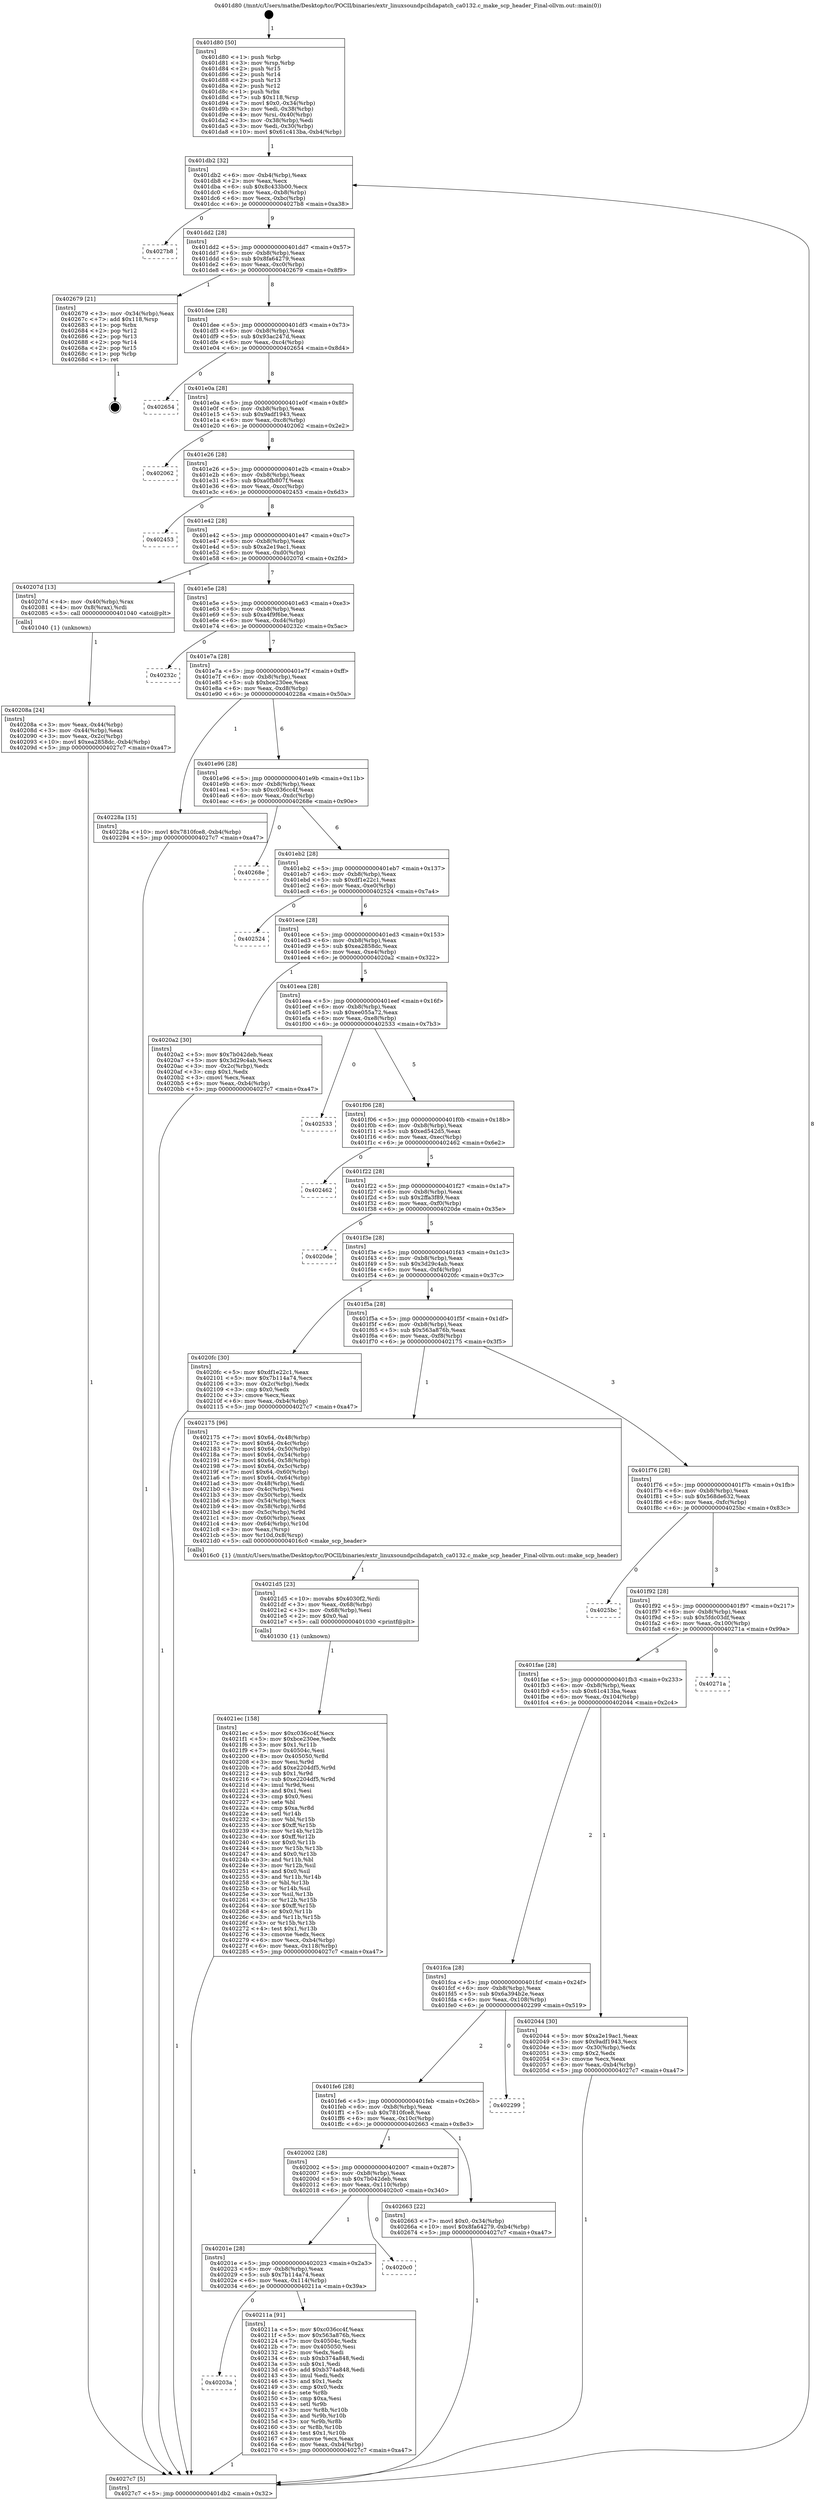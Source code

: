 digraph "0x401d80" {
  label = "0x401d80 (/mnt/c/Users/mathe/Desktop/tcc/POCII/binaries/extr_linuxsoundpcihdapatch_ca0132.c_make_scp_header_Final-ollvm.out::main(0))"
  labelloc = "t"
  node[shape=record]

  Entry [label="",width=0.3,height=0.3,shape=circle,fillcolor=black,style=filled]
  "0x401db2" [label="{
     0x401db2 [32]\l
     | [instrs]\l
     &nbsp;&nbsp;0x401db2 \<+6\>: mov -0xb4(%rbp),%eax\l
     &nbsp;&nbsp;0x401db8 \<+2\>: mov %eax,%ecx\l
     &nbsp;&nbsp;0x401dba \<+6\>: sub $0x8c433b00,%ecx\l
     &nbsp;&nbsp;0x401dc0 \<+6\>: mov %eax,-0xb8(%rbp)\l
     &nbsp;&nbsp;0x401dc6 \<+6\>: mov %ecx,-0xbc(%rbp)\l
     &nbsp;&nbsp;0x401dcc \<+6\>: je 00000000004027b8 \<main+0xa38\>\l
  }"]
  "0x4027b8" [label="{
     0x4027b8\l
  }", style=dashed]
  "0x401dd2" [label="{
     0x401dd2 [28]\l
     | [instrs]\l
     &nbsp;&nbsp;0x401dd2 \<+5\>: jmp 0000000000401dd7 \<main+0x57\>\l
     &nbsp;&nbsp;0x401dd7 \<+6\>: mov -0xb8(%rbp),%eax\l
     &nbsp;&nbsp;0x401ddd \<+5\>: sub $0x8fa64279,%eax\l
     &nbsp;&nbsp;0x401de2 \<+6\>: mov %eax,-0xc0(%rbp)\l
     &nbsp;&nbsp;0x401de8 \<+6\>: je 0000000000402679 \<main+0x8f9\>\l
  }"]
  Exit [label="",width=0.3,height=0.3,shape=circle,fillcolor=black,style=filled,peripheries=2]
  "0x402679" [label="{
     0x402679 [21]\l
     | [instrs]\l
     &nbsp;&nbsp;0x402679 \<+3\>: mov -0x34(%rbp),%eax\l
     &nbsp;&nbsp;0x40267c \<+7\>: add $0x118,%rsp\l
     &nbsp;&nbsp;0x402683 \<+1\>: pop %rbx\l
     &nbsp;&nbsp;0x402684 \<+2\>: pop %r12\l
     &nbsp;&nbsp;0x402686 \<+2\>: pop %r13\l
     &nbsp;&nbsp;0x402688 \<+2\>: pop %r14\l
     &nbsp;&nbsp;0x40268a \<+2\>: pop %r15\l
     &nbsp;&nbsp;0x40268c \<+1\>: pop %rbp\l
     &nbsp;&nbsp;0x40268d \<+1\>: ret\l
  }"]
  "0x401dee" [label="{
     0x401dee [28]\l
     | [instrs]\l
     &nbsp;&nbsp;0x401dee \<+5\>: jmp 0000000000401df3 \<main+0x73\>\l
     &nbsp;&nbsp;0x401df3 \<+6\>: mov -0xb8(%rbp),%eax\l
     &nbsp;&nbsp;0x401df9 \<+5\>: sub $0x93ac247d,%eax\l
     &nbsp;&nbsp;0x401dfe \<+6\>: mov %eax,-0xc4(%rbp)\l
     &nbsp;&nbsp;0x401e04 \<+6\>: je 0000000000402654 \<main+0x8d4\>\l
  }"]
  "0x4021ec" [label="{
     0x4021ec [158]\l
     | [instrs]\l
     &nbsp;&nbsp;0x4021ec \<+5\>: mov $0xc036cc4f,%ecx\l
     &nbsp;&nbsp;0x4021f1 \<+5\>: mov $0xbce230ee,%edx\l
     &nbsp;&nbsp;0x4021f6 \<+3\>: mov $0x1,%r11b\l
     &nbsp;&nbsp;0x4021f9 \<+7\>: mov 0x40504c,%esi\l
     &nbsp;&nbsp;0x402200 \<+8\>: mov 0x405050,%r8d\l
     &nbsp;&nbsp;0x402208 \<+3\>: mov %esi,%r9d\l
     &nbsp;&nbsp;0x40220b \<+7\>: add $0xe2204df5,%r9d\l
     &nbsp;&nbsp;0x402212 \<+4\>: sub $0x1,%r9d\l
     &nbsp;&nbsp;0x402216 \<+7\>: sub $0xe2204df5,%r9d\l
     &nbsp;&nbsp;0x40221d \<+4\>: imul %r9d,%esi\l
     &nbsp;&nbsp;0x402221 \<+3\>: and $0x1,%esi\l
     &nbsp;&nbsp;0x402224 \<+3\>: cmp $0x0,%esi\l
     &nbsp;&nbsp;0x402227 \<+3\>: sete %bl\l
     &nbsp;&nbsp;0x40222a \<+4\>: cmp $0xa,%r8d\l
     &nbsp;&nbsp;0x40222e \<+4\>: setl %r14b\l
     &nbsp;&nbsp;0x402232 \<+3\>: mov %bl,%r15b\l
     &nbsp;&nbsp;0x402235 \<+4\>: xor $0xff,%r15b\l
     &nbsp;&nbsp;0x402239 \<+3\>: mov %r14b,%r12b\l
     &nbsp;&nbsp;0x40223c \<+4\>: xor $0xff,%r12b\l
     &nbsp;&nbsp;0x402240 \<+4\>: xor $0x0,%r11b\l
     &nbsp;&nbsp;0x402244 \<+3\>: mov %r15b,%r13b\l
     &nbsp;&nbsp;0x402247 \<+4\>: and $0x0,%r13b\l
     &nbsp;&nbsp;0x40224b \<+3\>: and %r11b,%bl\l
     &nbsp;&nbsp;0x40224e \<+3\>: mov %r12b,%sil\l
     &nbsp;&nbsp;0x402251 \<+4\>: and $0x0,%sil\l
     &nbsp;&nbsp;0x402255 \<+3\>: and %r11b,%r14b\l
     &nbsp;&nbsp;0x402258 \<+3\>: or %bl,%r13b\l
     &nbsp;&nbsp;0x40225b \<+3\>: or %r14b,%sil\l
     &nbsp;&nbsp;0x40225e \<+3\>: xor %sil,%r13b\l
     &nbsp;&nbsp;0x402261 \<+3\>: or %r12b,%r15b\l
     &nbsp;&nbsp;0x402264 \<+4\>: xor $0xff,%r15b\l
     &nbsp;&nbsp;0x402268 \<+4\>: or $0x0,%r11b\l
     &nbsp;&nbsp;0x40226c \<+3\>: and %r11b,%r15b\l
     &nbsp;&nbsp;0x40226f \<+3\>: or %r15b,%r13b\l
     &nbsp;&nbsp;0x402272 \<+4\>: test $0x1,%r13b\l
     &nbsp;&nbsp;0x402276 \<+3\>: cmovne %edx,%ecx\l
     &nbsp;&nbsp;0x402279 \<+6\>: mov %ecx,-0xb4(%rbp)\l
     &nbsp;&nbsp;0x40227f \<+6\>: mov %eax,-0x118(%rbp)\l
     &nbsp;&nbsp;0x402285 \<+5\>: jmp 00000000004027c7 \<main+0xa47\>\l
  }"]
  "0x402654" [label="{
     0x402654\l
  }", style=dashed]
  "0x401e0a" [label="{
     0x401e0a [28]\l
     | [instrs]\l
     &nbsp;&nbsp;0x401e0a \<+5\>: jmp 0000000000401e0f \<main+0x8f\>\l
     &nbsp;&nbsp;0x401e0f \<+6\>: mov -0xb8(%rbp),%eax\l
     &nbsp;&nbsp;0x401e15 \<+5\>: sub $0x9adf1943,%eax\l
     &nbsp;&nbsp;0x401e1a \<+6\>: mov %eax,-0xc8(%rbp)\l
     &nbsp;&nbsp;0x401e20 \<+6\>: je 0000000000402062 \<main+0x2e2\>\l
  }"]
  "0x4021d5" [label="{
     0x4021d5 [23]\l
     | [instrs]\l
     &nbsp;&nbsp;0x4021d5 \<+10\>: movabs $0x4030f2,%rdi\l
     &nbsp;&nbsp;0x4021df \<+3\>: mov %eax,-0x68(%rbp)\l
     &nbsp;&nbsp;0x4021e2 \<+3\>: mov -0x68(%rbp),%esi\l
     &nbsp;&nbsp;0x4021e5 \<+2\>: mov $0x0,%al\l
     &nbsp;&nbsp;0x4021e7 \<+5\>: call 0000000000401030 \<printf@plt\>\l
     | [calls]\l
     &nbsp;&nbsp;0x401030 \{1\} (unknown)\l
  }"]
  "0x402062" [label="{
     0x402062\l
  }", style=dashed]
  "0x401e26" [label="{
     0x401e26 [28]\l
     | [instrs]\l
     &nbsp;&nbsp;0x401e26 \<+5\>: jmp 0000000000401e2b \<main+0xab\>\l
     &nbsp;&nbsp;0x401e2b \<+6\>: mov -0xb8(%rbp),%eax\l
     &nbsp;&nbsp;0x401e31 \<+5\>: sub $0xa0fb807f,%eax\l
     &nbsp;&nbsp;0x401e36 \<+6\>: mov %eax,-0xcc(%rbp)\l
     &nbsp;&nbsp;0x401e3c \<+6\>: je 0000000000402453 \<main+0x6d3\>\l
  }"]
  "0x40203a" [label="{
     0x40203a\l
  }", style=dashed]
  "0x402453" [label="{
     0x402453\l
  }", style=dashed]
  "0x401e42" [label="{
     0x401e42 [28]\l
     | [instrs]\l
     &nbsp;&nbsp;0x401e42 \<+5\>: jmp 0000000000401e47 \<main+0xc7\>\l
     &nbsp;&nbsp;0x401e47 \<+6\>: mov -0xb8(%rbp),%eax\l
     &nbsp;&nbsp;0x401e4d \<+5\>: sub $0xa2e19ac1,%eax\l
     &nbsp;&nbsp;0x401e52 \<+6\>: mov %eax,-0xd0(%rbp)\l
     &nbsp;&nbsp;0x401e58 \<+6\>: je 000000000040207d \<main+0x2fd\>\l
  }"]
  "0x40211a" [label="{
     0x40211a [91]\l
     | [instrs]\l
     &nbsp;&nbsp;0x40211a \<+5\>: mov $0xc036cc4f,%eax\l
     &nbsp;&nbsp;0x40211f \<+5\>: mov $0x563a876b,%ecx\l
     &nbsp;&nbsp;0x402124 \<+7\>: mov 0x40504c,%edx\l
     &nbsp;&nbsp;0x40212b \<+7\>: mov 0x405050,%esi\l
     &nbsp;&nbsp;0x402132 \<+2\>: mov %edx,%edi\l
     &nbsp;&nbsp;0x402134 \<+6\>: sub $0xb374a848,%edi\l
     &nbsp;&nbsp;0x40213a \<+3\>: sub $0x1,%edi\l
     &nbsp;&nbsp;0x40213d \<+6\>: add $0xb374a848,%edi\l
     &nbsp;&nbsp;0x402143 \<+3\>: imul %edi,%edx\l
     &nbsp;&nbsp;0x402146 \<+3\>: and $0x1,%edx\l
     &nbsp;&nbsp;0x402149 \<+3\>: cmp $0x0,%edx\l
     &nbsp;&nbsp;0x40214c \<+4\>: sete %r8b\l
     &nbsp;&nbsp;0x402150 \<+3\>: cmp $0xa,%esi\l
     &nbsp;&nbsp;0x402153 \<+4\>: setl %r9b\l
     &nbsp;&nbsp;0x402157 \<+3\>: mov %r8b,%r10b\l
     &nbsp;&nbsp;0x40215a \<+3\>: and %r9b,%r10b\l
     &nbsp;&nbsp;0x40215d \<+3\>: xor %r9b,%r8b\l
     &nbsp;&nbsp;0x402160 \<+3\>: or %r8b,%r10b\l
     &nbsp;&nbsp;0x402163 \<+4\>: test $0x1,%r10b\l
     &nbsp;&nbsp;0x402167 \<+3\>: cmovne %ecx,%eax\l
     &nbsp;&nbsp;0x40216a \<+6\>: mov %eax,-0xb4(%rbp)\l
     &nbsp;&nbsp;0x402170 \<+5\>: jmp 00000000004027c7 \<main+0xa47\>\l
  }"]
  "0x40207d" [label="{
     0x40207d [13]\l
     | [instrs]\l
     &nbsp;&nbsp;0x40207d \<+4\>: mov -0x40(%rbp),%rax\l
     &nbsp;&nbsp;0x402081 \<+4\>: mov 0x8(%rax),%rdi\l
     &nbsp;&nbsp;0x402085 \<+5\>: call 0000000000401040 \<atoi@plt\>\l
     | [calls]\l
     &nbsp;&nbsp;0x401040 \{1\} (unknown)\l
  }"]
  "0x401e5e" [label="{
     0x401e5e [28]\l
     | [instrs]\l
     &nbsp;&nbsp;0x401e5e \<+5\>: jmp 0000000000401e63 \<main+0xe3\>\l
     &nbsp;&nbsp;0x401e63 \<+6\>: mov -0xb8(%rbp),%eax\l
     &nbsp;&nbsp;0x401e69 \<+5\>: sub $0xa4f9f6be,%eax\l
     &nbsp;&nbsp;0x401e6e \<+6\>: mov %eax,-0xd4(%rbp)\l
     &nbsp;&nbsp;0x401e74 \<+6\>: je 000000000040232c \<main+0x5ac\>\l
  }"]
  "0x40201e" [label="{
     0x40201e [28]\l
     | [instrs]\l
     &nbsp;&nbsp;0x40201e \<+5\>: jmp 0000000000402023 \<main+0x2a3\>\l
     &nbsp;&nbsp;0x402023 \<+6\>: mov -0xb8(%rbp),%eax\l
     &nbsp;&nbsp;0x402029 \<+5\>: sub $0x7b114a74,%eax\l
     &nbsp;&nbsp;0x40202e \<+6\>: mov %eax,-0x114(%rbp)\l
     &nbsp;&nbsp;0x402034 \<+6\>: je 000000000040211a \<main+0x39a\>\l
  }"]
  "0x40232c" [label="{
     0x40232c\l
  }", style=dashed]
  "0x401e7a" [label="{
     0x401e7a [28]\l
     | [instrs]\l
     &nbsp;&nbsp;0x401e7a \<+5\>: jmp 0000000000401e7f \<main+0xff\>\l
     &nbsp;&nbsp;0x401e7f \<+6\>: mov -0xb8(%rbp),%eax\l
     &nbsp;&nbsp;0x401e85 \<+5\>: sub $0xbce230ee,%eax\l
     &nbsp;&nbsp;0x401e8a \<+6\>: mov %eax,-0xd8(%rbp)\l
     &nbsp;&nbsp;0x401e90 \<+6\>: je 000000000040228a \<main+0x50a\>\l
  }"]
  "0x4020c0" [label="{
     0x4020c0\l
  }", style=dashed]
  "0x40228a" [label="{
     0x40228a [15]\l
     | [instrs]\l
     &nbsp;&nbsp;0x40228a \<+10\>: movl $0x7810fce8,-0xb4(%rbp)\l
     &nbsp;&nbsp;0x402294 \<+5\>: jmp 00000000004027c7 \<main+0xa47\>\l
  }"]
  "0x401e96" [label="{
     0x401e96 [28]\l
     | [instrs]\l
     &nbsp;&nbsp;0x401e96 \<+5\>: jmp 0000000000401e9b \<main+0x11b\>\l
     &nbsp;&nbsp;0x401e9b \<+6\>: mov -0xb8(%rbp),%eax\l
     &nbsp;&nbsp;0x401ea1 \<+5\>: sub $0xc036cc4f,%eax\l
     &nbsp;&nbsp;0x401ea6 \<+6\>: mov %eax,-0xdc(%rbp)\l
     &nbsp;&nbsp;0x401eac \<+6\>: je 000000000040268e \<main+0x90e\>\l
  }"]
  "0x402002" [label="{
     0x402002 [28]\l
     | [instrs]\l
     &nbsp;&nbsp;0x402002 \<+5\>: jmp 0000000000402007 \<main+0x287\>\l
     &nbsp;&nbsp;0x402007 \<+6\>: mov -0xb8(%rbp),%eax\l
     &nbsp;&nbsp;0x40200d \<+5\>: sub $0x7b042deb,%eax\l
     &nbsp;&nbsp;0x402012 \<+6\>: mov %eax,-0x110(%rbp)\l
     &nbsp;&nbsp;0x402018 \<+6\>: je 00000000004020c0 \<main+0x340\>\l
  }"]
  "0x40268e" [label="{
     0x40268e\l
  }", style=dashed]
  "0x401eb2" [label="{
     0x401eb2 [28]\l
     | [instrs]\l
     &nbsp;&nbsp;0x401eb2 \<+5\>: jmp 0000000000401eb7 \<main+0x137\>\l
     &nbsp;&nbsp;0x401eb7 \<+6\>: mov -0xb8(%rbp),%eax\l
     &nbsp;&nbsp;0x401ebd \<+5\>: sub $0xdf1e22c1,%eax\l
     &nbsp;&nbsp;0x401ec2 \<+6\>: mov %eax,-0xe0(%rbp)\l
     &nbsp;&nbsp;0x401ec8 \<+6\>: je 0000000000402524 \<main+0x7a4\>\l
  }"]
  "0x402663" [label="{
     0x402663 [22]\l
     | [instrs]\l
     &nbsp;&nbsp;0x402663 \<+7\>: movl $0x0,-0x34(%rbp)\l
     &nbsp;&nbsp;0x40266a \<+10\>: movl $0x8fa64279,-0xb4(%rbp)\l
     &nbsp;&nbsp;0x402674 \<+5\>: jmp 00000000004027c7 \<main+0xa47\>\l
  }"]
  "0x402524" [label="{
     0x402524\l
  }", style=dashed]
  "0x401ece" [label="{
     0x401ece [28]\l
     | [instrs]\l
     &nbsp;&nbsp;0x401ece \<+5\>: jmp 0000000000401ed3 \<main+0x153\>\l
     &nbsp;&nbsp;0x401ed3 \<+6\>: mov -0xb8(%rbp),%eax\l
     &nbsp;&nbsp;0x401ed9 \<+5\>: sub $0xea2858dc,%eax\l
     &nbsp;&nbsp;0x401ede \<+6\>: mov %eax,-0xe4(%rbp)\l
     &nbsp;&nbsp;0x401ee4 \<+6\>: je 00000000004020a2 \<main+0x322\>\l
  }"]
  "0x401fe6" [label="{
     0x401fe6 [28]\l
     | [instrs]\l
     &nbsp;&nbsp;0x401fe6 \<+5\>: jmp 0000000000401feb \<main+0x26b\>\l
     &nbsp;&nbsp;0x401feb \<+6\>: mov -0xb8(%rbp),%eax\l
     &nbsp;&nbsp;0x401ff1 \<+5\>: sub $0x7810fce8,%eax\l
     &nbsp;&nbsp;0x401ff6 \<+6\>: mov %eax,-0x10c(%rbp)\l
     &nbsp;&nbsp;0x401ffc \<+6\>: je 0000000000402663 \<main+0x8e3\>\l
  }"]
  "0x4020a2" [label="{
     0x4020a2 [30]\l
     | [instrs]\l
     &nbsp;&nbsp;0x4020a2 \<+5\>: mov $0x7b042deb,%eax\l
     &nbsp;&nbsp;0x4020a7 \<+5\>: mov $0x3d29c4ab,%ecx\l
     &nbsp;&nbsp;0x4020ac \<+3\>: mov -0x2c(%rbp),%edx\l
     &nbsp;&nbsp;0x4020af \<+3\>: cmp $0x1,%edx\l
     &nbsp;&nbsp;0x4020b2 \<+3\>: cmovl %ecx,%eax\l
     &nbsp;&nbsp;0x4020b5 \<+6\>: mov %eax,-0xb4(%rbp)\l
     &nbsp;&nbsp;0x4020bb \<+5\>: jmp 00000000004027c7 \<main+0xa47\>\l
  }"]
  "0x401eea" [label="{
     0x401eea [28]\l
     | [instrs]\l
     &nbsp;&nbsp;0x401eea \<+5\>: jmp 0000000000401eef \<main+0x16f\>\l
     &nbsp;&nbsp;0x401eef \<+6\>: mov -0xb8(%rbp),%eax\l
     &nbsp;&nbsp;0x401ef5 \<+5\>: sub $0xee055a72,%eax\l
     &nbsp;&nbsp;0x401efa \<+6\>: mov %eax,-0xe8(%rbp)\l
     &nbsp;&nbsp;0x401f00 \<+6\>: je 0000000000402533 \<main+0x7b3\>\l
  }"]
  "0x402299" [label="{
     0x402299\l
  }", style=dashed]
  "0x402533" [label="{
     0x402533\l
  }", style=dashed]
  "0x401f06" [label="{
     0x401f06 [28]\l
     | [instrs]\l
     &nbsp;&nbsp;0x401f06 \<+5\>: jmp 0000000000401f0b \<main+0x18b\>\l
     &nbsp;&nbsp;0x401f0b \<+6\>: mov -0xb8(%rbp),%eax\l
     &nbsp;&nbsp;0x401f11 \<+5\>: sub $0xed542d5,%eax\l
     &nbsp;&nbsp;0x401f16 \<+6\>: mov %eax,-0xec(%rbp)\l
     &nbsp;&nbsp;0x401f1c \<+6\>: je 0000000000402462 \<main+0x6e2\>\l
  }"]
  "0x40208a" [label="{
     0x40208a [24]\l
     | [instrs]\l
     &nbsp;&nbsp;0x40208a \<+3\>: mov %eax,-0x44(%rbp)\l
     &nbsp;&nbsp;0x40208d \<+3\>: mov -0x44(%rbp),%eax\l
     &nbsp;&nbsp;0x402090 \<+3\>: mov %eax,-0x2c(%rbp)\l
     &nbsp;&nbsp;0x402093 \<+10\>: movl $0xea2858dc,-0xb4(%rbp)\l
     &nbsp;&nbsp;0x40209d \<+5\>: jmp 00000000004027c7 \<main+0xa47\>\l
  }"]
  "0x402462" [label="{
     0x402462\l
  }", style=dashed]
  "0x401f22" [label="{
     0x401f22 [28]\l
     | [instrs]\l
     &nbsp;&nbsp;0x401f22 \<+5\>: jmp 0000000000401f27 \<main+0x1a7\>\l
     &nbsp;&nbsp;0x401f27 \<+6\>: mov -0xb8(%rbp),%eax\l
     &nbsp;&nbsp;0x401f2d \<+5\>: sub $0x2ffa3f89,%eax\l
     &nbsp;&nbsp;0x401f32 \<+6\>: mov %eax,-0xf0(%rbp)\l
     &nbsp;&nbsp;0x401f38 \<+6\>: je 00000000004020de \<main+0x35e\>\l
  }"]
  "0x401d80" [label="{
     0x401d80 [50]\l
     | [instrs]\l
     &nbsp;&nbsp;0x401d80 \<+1\>: push %rbp\l
     &nbsp;&nbsp;0x401d81 \<+3\>: mov %rsp,%rbp\l
     &nbsp;&nbsp;0x401d84 \<+2\>: push %r15\l
     &nbsp;&nbsp;0x401d86 \<+2\>: push %r14\l
     &nbsp;&nbsp;0x401d88 \<+2\>: push %r13\l
     &nbsp;&nbsp;0x401d8a \<+2\>: push %r12\l
     &nbsp;&nbsp;0x401d8c \<+1\>: push %rbx\l
     &nbsp;&nbsp;0x401d8d \<+7\>: sub $0x118,%rsp\l
     &nbsp;&nbsp;0x401d94 \<+7\>: movl $0x0,-0x34(%rbp)\l
     &nbsp;&nbsp;0x401d9b \<+3\>: mov %edi,-0x38(%rbp)\l
     &nbsp;&nbsp;0x401d9e \<+4\>: mov %rsi,-0x40(%rbp)\l
     &nbsp;&nbsp;0x401da2 \<+3\>: mov -0x38(%rbp),%edi\l
     &nbsp;&nbsp;0x401da5 \<+3\>: mov %edi,-0x30(%rbp)\l
     &nbsp;&nbsp;0x401da8 \<+10\>: movl $0x61c413ba,-0xb4(%rbp)\l
  }"]
  "0x4020de" [label="{
     0x4020de\l
  }", style=dashed]
  "0x401f3e" [label="{
     0x401f3e [28]\l
     | [instrs]\l
     &nbsp;&nbsp;0x401f3e \<+5\>: jmp 0000000000401f43 \<main+0x1c3\>\l
     &nbsp;&nbsp;0x401f43 \<+6\>: mov -0xb8(%rbp),%eax\l
     &nbsp;&nbsp;0x401f49 \<+5\>: sub $0x3d29c4ab,%eax\l
     &nbsp;&nbsp;0x401f4e \<+6\>: mov %eax,-0xf4(%rbp)\l
     &nbsp;&nbsp;0x401f54 \<+6\>: je 00000000004020fc \<main+0x37c\>\l
  }"]
  "0x4027c7" [label="{
     0x4027c7 [5]\l
     | [instrs]\l
     &nbsp;&nbsp;0x4027c7 \<+5\>: jmp 0000000000401db2 \<main+0x32\>\l
  }"]
  "0x4020fc" [label="{
     0x4020fc [30]\l
     | [instrs]\l
     &nbsp;&nbsp;0x4020fc \<+5\>: mov $0xdf1e22c1,%eax\l
     &nbsp;&nbsp;0x402101 \<+5\>: mov $0x7b114a74,%ecx\l
     &nbsp;&nbsp;0x402106 \<+3\>: mov -0x2c(%rbp),%edx\l
     &nbsp;&nbsp;0x402109 \<+3\>: cmp $0x0,%edx\l
     &nbsp;&nbsp;0x40210c \<+3\>: cmove %ecx,%eax\l
     &nbsp;&nbsp;0x40210f \<+6\>: mov %eax,-0xb4(%rbp)\l
     &nbsp;&nbsp;0x402115 \<+5\>: jmp 00000000004027c7 \<main+0xa47\>\l
  }"]
  "0x401f5a" [label="{
     0x401f5a [28]\l
     | [instrs]\l
     &nbsp;&nbsp;0x401f5a \<+5\>: jmp 0000000000401f5f \<main+0x1df\>\l
     &nbsp;&nbsp;0x401f5f \<+6\>: mov -0xb8(%rbp),%eax\l
     &nbsp;&nbsp;0x401f65 \<+5\>: sub $0x563a876b,%eax\l
     &nbsp;&nbsp;0x401f6a \<+6\>: mov %eax,-0xf8(%rbp)\l
     &nbsp;&nbsp;0x401f70 \<+6\>: je 0000000000402175 \<main+0x3f5\>\l
  }"]
  "0x401fca" [label="{
     0x401fca [28]\l
     | [instrs]\l
     &nbsp;&nbsp;0x401fca \<+5\>: jmp 0000000000401fcf \<main+0x24f\>\l
     &nbsp;&nbsp;0x401fcf \<+6\>: mov -0xb8(%rbp),%eax\l
     &nbsp;&nbsp;0x401fd5 \<+5\>: sub $0x6a394b2e,%eax\l
     &nbsp;&nbsp;0x401fda \<+6\>: mov %eax,-0x108(%rbp)\l
     &nbsp;&nbsp;0x401fe0 \<+6\>: je 0000000000402299 \<main+0x519\>\l
  }"]
  "0x402175" [label="{
     0x402175 [96]\l
     | [instrs]\l
     &nbsp;&nbsp;0x402175 \<+7\>: movl $0x64,-0x48(%rbp)\l
     &nbsp;&nbsp;0x40217c \<+7\>: movl $0x64,-0x4c(%rbp)\l
     &nbsp;&nbsp;0x402183 \<+7\>: movl $0x64,-0x50(%rbp)\l
     &nbsp;&nbsp;0x40218a \<+7\>: movl $0x64,-0x54(%rbp)\l
     &nbsp;&nbsp;0x402191 \<+7\>: movl $0x64,-0x58(%rbp)\l
     &nbsp;&nbsp;0x402198 \<+7\>: movl $0x64,-0x5c(%rbp)\l
     &nbsp;&nbsp;0x40219f \<+7\>: movl $0x64,-0x60(%rbp)\l
     &nbsp;&nbsp;0x4021a6 \<+7\>: movl $0x64,-0x64(%rbp)\l
     &nbsp;&nbsp;0x4021ad \<+3\>: mov -0x48(%rbp),%edi\l
     &nbsp;&nbsp;0x4021b0 \<+3\>: mov -0x4c(%rbp),%esi\l
     &nbsp;&nbsp;0x4021b3 \<+3\>: mov -0x50(%rbp),%edx\l
     &nbsp;&nbsp;0x4021b6 \<+3\>: mov -0x54(%rbp),%ecx\l
     &nbsp;&nbsp;0x4021b9 \<+4\>: mov -0x58(%rbp),%r8d\l
     &nbsp;&nbsp;0x4021bd \<+4\>: mov -0x5c(%rbp),%r9d\l
     &nbsp;&nbsp;0x4021c1 \<+3\>: mov -0x60(%rbp),%eax\l
     &nbsp;&nbsp;0x4021c4 \<+4\>: mov -0x64(%rbp),%r10d\l
     &nbsp;&nbsp;0x4021c8 \<+3\>: mov %eax,(%rsp)\l
     &nbsp;&nbsp;0x4021cb \<+5\>: mov %r10d,0x8(%rsp)\l
     &nbsp;&nbsp;0x4021d0 \<+5\>: call 00000000004016c0 \<make_scp_header\>\l
     | [calls]\l
     &nbsp;&nbsp;0x4016c0 \{1\} (/mnt/c/Users/mathe/Desktop/tcc/POCII/binaries/extr_linuxsoundpcihdapatch_ca0132.c_make_scp_header_Final-ollvm.out::make_scp_header)\l
  }"]
  "0x401f76" [label="{
     0x401f76 [28]\l
     | [instrs]\l
     &nbsp;&nbsp;0x401f76 \<+5\>: jmp 0000000000401f7b \<main+0x1fb\>\l
     &nbsp;&nbsp;0x401f7b \<+6\>: mov -0xb8(%rbp),%eax\l
     &nbsp;&nbsp;0x401f81 \<+5\>: sub $0x568de632,%eax\l
     &nbsp;&nbsp;0x401f86 \<+6\>: mov %eax,-0xfc(%rbp)\l
     &nbsp;&nbsp;0x401f8c \<+6\>: je 00000000004025bc \<main+0x83c\>\l
  }"]
  "0x402044" [label="{
     0x402044 [30]\l
     | [instrs]\l
     &nbsp;&nbsp;0x402044 \<+5\>: mov $0xa2e19ac1,%eax\l
     &nbsp;&nbsp;0x402049 \<+5\>: mov $0x9adf1943,%ecx\l
     &nbsp;&nbsp;0x40204e \<+3\>: mov -0x30(%rbp),%edx\l
     &nbsp;&nbsp;0x402051 \<+3\>: cmp $0x2,%edx\l
     &nbsp;&nbsp;0x402054 \<+3\>: cmovne %ecx,%eax\l
     &nbsp;&nbsp;0x402057 \<+6\>: mov %eax,-0xb4(%rbp)\l
     &nbsp;&nbsp;0x40205d \<+5\>: jmp 00000000004027c7 \<main+0xa47\>\l
  }"]
  "0x4025bc" [label="{
     0x4025bc\l
  }", style=dashed]
  "0x401f92" [label="{
     0x401f92 [28]\l
     | [instrs]\l
     &nbsp;&nbsp;0x401f92 \<+5\>: jmp 0000000000401f97 \<main+0x217\>\l
     &nbsp;&nbsp;0x401f97 \<+6\>: mov -0xb8(%rbp),%eax\l
     &nbsp;&nbsp;0x401f9d \<+5\>: sub $0x5fdc03df,%eax\l
     &nbsp;&nbsp;0x401fa2 \<+6\>: mov %eax,-0x100(%rbp)\l
     &nbsp;&nbsp;0x401fa8 \<+6\>: je 000000000040271a \<main+0x99a\>\l
  }"]
  "0x401fae" [label="{
     0x401fae [28]\l
     | [instrs]\l
     &nbsp;&nbsp;0x401fae \<+5\>: jmp 0000000000401fb3 \<main+0x233\>\l
     &nbsp;&nbsp;0x401fb3 \<+6\>: mov -0xb8(%rbp),%eax\l
     &nbsp;&nbsp;0x401fb9 \<+5\>: sub $0x61c413ba,%eax\l
     &nbsp;&nbsp;0x401fbe \<+6\>: mov %eax,-0x104(%rbp)\l
     &nbsp;&nbsp;0x401fc4 \<+6\>: je 0000000000402044 \<main+0x2c4\>\l
  }"]
  "0x40271a" [label="{
     0x40271a\l
  }", style=dashed]
  Entry -> "0x401d80" [label=" 1"]
  "0x401db2" -> "0x4027b8" [label=" 0"]
  "0x401db2" -> "0x401dd2" [label=" 9"]
  "0x402679" -> Exit [label=" 1"]
  "0x401dd2" -> "0x402679" [label=" 1"]
  "0x401dd2" -> "0x401dee" [label=" 8"]
  "0x402663" -> "0x4027c7" [label=" 1"]
  "0x401dee" -> "0x402654" [label=" 0"]
  "0x401dee" -> "0x401e0a" [label=" 8"]
  "0x40228a" -> "0x4027c7" [label=" 1"]
  "0x401e0a" -> "0x402062" [label=" 0"]
  "0x401e0a" -> "0x401e26" [label=" 8"]
  "0x4021ec" -> "0x4027c7" [label=" 1"]
  "0x401e26" -> "0x402453" [label=" 0"]
  "0x401e26" -> "0x401e42" [label=" 8"]
  "0x4021d5" -> "0x4021ec" [label=" 1"]
  "0x401e42" -> "0x40207d" [label=" 1"]
  "0x401e42" -> "0x401e5e" [label=" 7"]
  "0x402175" -> "0x4021d5" [label=" 1"]
  "0x401e5e" -> "0x40232c" [label=" 0"]
  "0x401e5e" -> "0x401e7a" [label=" 7"]
  "0x40201e" -> "0x40203a" [label=" 0"]
  "0x401e7a" -> "0x40228a" [label=" 1"]
  "0x401e7a" -> "0x401e96" [label=" 6"]
  "0x40201e" -> "0x40211a" [label=" 1"]
  "0x401e96" -> "0x40268e" [label=" 0"]
  "0x401e96" -> "0x401eb2" [label=" 6"]
  "0x402002" -> "0x40201e" [label=" 1"]
  "0x401eb2" -> "0x402524" [label=" 0"]
  "0x401eb2" -> "0x401ece" [label=" 6"]
  "0x402002" -> "0x4020c0" [label=" 0"]
  "0x401ece" -> "0x4020a2" [label=" 1"]
  "0x401ece" -> "0x401eea" [label=" 5"]
  "0x401fe6" -> "0x402002" [label=" 1"]
  "0x401eea" -> "0x402533" [label=" 0"]
  "0x401eea" -> "0x401f06" [label=" 5"]
  "0x401fe6" -> "0x402663" [label=" 1"]
  "0x401f06" -> "0x402462" [label=" 0"]
  "0x401f06" -> "0x401f22" [label=" 5"]
  "0x401fca" -> "0x401fe6" [label=" 2"]
  "0x401f22" -> "0x4020de" [label=" 0"]
  "0x401f22" -> "0x401f3e" [label=" 5"]
  "0x401fca" -> "0x402299" [label=" 0"]
  "0x401f3e" -> "0x4020fc" [label=" 1"]
  "0x401f3e" -> "0x401f5a" [label=" 4"]
  "0x40211a" -> "0x4027c7" [label=" 1"]
  "0x401f5a" -> "0x402175" [label=" 1"]
  "0x401f5a" -> "0x401f76" [label=" 3"]
  "0x4020fc" -> "0x4027c7" [label=" 1"]
  "0x401f76" -> "0x4025bc" [label=" 0"]
  "0x401f76" -> "0x401f92" [label=" 3"]
  "0x4020a2" -> "0x4027c7" [label=" 1"]
  "0x401f92" -> "0x40271a" [label=" 0"]
  "0x401f92" -> "0x401fae" [label=" 3"]
  "0x40208a" -> "0x4027c7" [label=" 1"]
  "0x401fae" -> "0x402044" [label=" 1"]
  "0x401fae" -> "0x401fca" [label=" 2"]
  "0x402044" -> "0x4027c7" [label=" 1"]
  "0x401d80" -> "0x401db2" [label=" 1"]
  "0x4027c7" -> "0x401db2" [label=" 8"]
  "0x40207d" -> "0x40208a" [label=" 1"]
}
